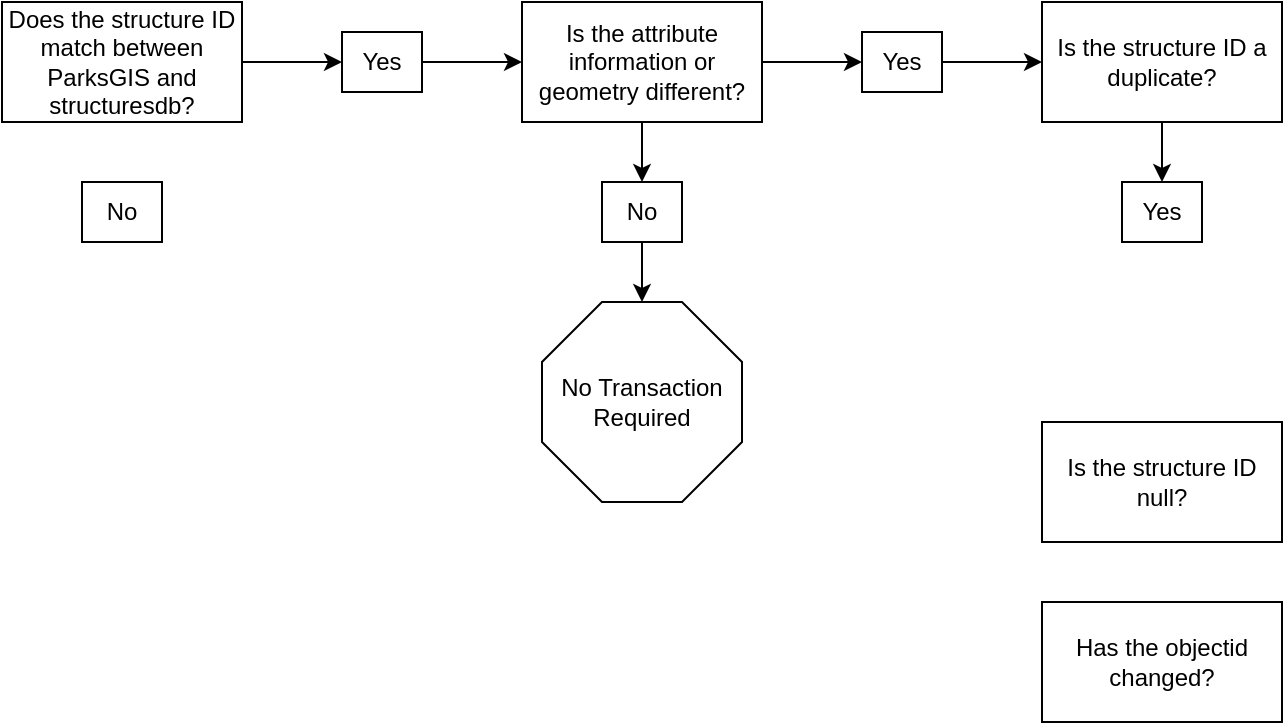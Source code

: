 <mxfile version="13.5.9" type="github">
  <diagram id="_IFJutEF3Iz8n2r1wNuO" name="Page-1">
    <mxGraphModel dx="1422" dy="794" grid="1" gridSize="10" guides="1" tooltips="1" connect="1" arrows="1" fold="1" page="1" pageScale="1" pageWidth="850" pageHeight="1100" math="0" shadow="0">
      <root>
        <mxCell id="0" />
        <mxCell id="1" parent="0" />
        <mxCell id="CAYcls5t_juTczSQUHOq-6" style="edgeStyle=orthogonalEdgeStyle;rounded=0;orthogonalLoop=1;jettySize=auto;html=1;exitX=1;exitY=0.5;exitDx=0;exitDy=0;entryX=0;entryY=0.5;entryDx=0;entryDy=0;" edge="1" parent="1" source="CAYcls5t_juTczSQUHOq-1" target="CAYcls5t_juTczSQUHOq-2">
          <mxGeometry relative="1" as="geometry" />
        </mxCell>
        <mxCell id="CAYcls5t_juTczSQUHOq-1" value="Does the structure ID match between ParksGIS and structuresdb?" style="rounded=0;whiteSpace=wrap;html=1;" vertex="1" parent="1">
          <mxGeometry x="90" y="140" width="120" height="60" as="geometry" />
        </mxCell>
        <mxCell id="CAYcls5t_juTczSQUHOq-7" style="edgeStyle=orthogonalEdgeStyle;rounded=0;orthogonalLoop=1;jettySize=auto;html=1;exitX=1;exitY=0.5;exitDx=0;exitDy=0;" edge="1" parent="1" source="CAYcls5t_juTczSQUHOq-2" target="CAYcls5t_juTczSQUHOq-4">
          <mxGeometry relative="1" as="geometry" />
        </mxCell>
        <mxCell id="CAYcls5t_juTczSQUHOq-2" value="Yes" style="rounded=0;whiteSpace=wrap;html=1;" vertex="1" parent="1">
          <mxGeometry x="260" y="155" width="40" height="30" as="geometry" />
        </mxCell>
        <mxCell id="CAYcls5t_juTczSQUHOq-3" value="No" style="rounded=0;whiteSpace=wrap;html=1;" vertex="1" parent="1">
          <mxGeometry x="130" y="230" width="40" height="30" as="geometry" />
        </mxCell>
        <mxCell id="CAYcls5t_juTczSQUHOq-8" style="edgeStyle=orthogonalEdgeStyle;rounded=0;orthogonalLoop=1;jettySize=auto;html=1;exitX=1;exitY=0.5;exitDx=0;exitDy=0;entryX=0;entryY=0.5;entryDx=0;entryDy=0;" edge="1" parent="1" source="CAYcls5t_juTczSQUHOq-4" target="CAYcls5t_juTczSQUHOq-5">
          <mxGeometry relative="1" as="geometry" />
        </mxCell>
        <mxCell id="CAYcls5t_juTczSQUHOq-10" style="edgeStyle=orthogonalEdgeStyle;rounded=0;orthogonalLoop=1;jettySize=auto;html=1;exitX=0.5;exitY=1;exitDx=0;exitDy=0;entryX=0.5;entryY=0;entryDx=0;entryDy=0;" edge="1" parent="1" source="CAYcls5t_juTczSQUHOq-4" target="CAYcls5t_juTczSQUHOq-9">
          <mxGeometry relative="1" as="geometry" />
        </mxCell>
        <mxCell id="CAYcls5t_juTczSQUHOq-4" value="Is the attribute information or geometry different?" style="rounded=0;whiteSpace=wrap;html=1;" vertex="1" parent="1">
          <mxGeometry x="350" y="140" width="120" height="60" as="geometry" />
        </mxCell>
        <mxCell id="CAYcls5t_juTczSQUHOq-17" style="edgeStyle=orthogonalEdgeStyle;rounded=0;orthogonalLoop=1;jettySize=auto;html=1;exitX=1;exitY=0.5;exitDx=0;exitDy=0;entryX=0;entryY=0.5;entryDx=0;entryDy=0;" edge="1" parent="1" source="CAYcls5t_juTczSQUHOq-5" target="CAYcls5t_juTczSQUHOq-14">
          <mxGeometry relative="1" as="geometry" />
        </mxCell>
        <mxCell id="CAYcls5t_juTczSQUHOq-5" value="Yes" style="rounded=0;whiteSpace=wrap;html=1;" vertex="1" parent="1">
          <mxGeometry x="520" y="155" width="40" height="30" as="geometry" />
        </mxCell>
        <mxCell id="CAYcls5t_juTczSQUHOq-13" style="edgeStyle=orthogonalEdgeStyle;rounded=0;orthogonalLoop=1;jettySize=auto;html=1;exitX=0.5;exitY=1;exitDx=0;exitDy=0;entryX=0.5;entryY=0;entryDx=0;entryDy=0;entryPerimeter=0;" edge="1" parent="1" source="CAYcls5t_juTczSQUHOq-9" target="CAYcls5t_juTczSQUHOq-12">
          <mxGeometry relative="1" as="geometry" />
        </mxCell>
        <mxCell id="CAYcls5t_juTczSQUHOq-9" value="No" style="rounded=0;whiteSpace=wrap;html=1;" vertex="1" parent="1">
          <mxGeometry x="390" y="230" width="40" height="30" as="geometry" />
        </mxCell>
        <mxCell id="CAYcls5t_juTczSQUHOq-12" value="No Transaction Required" style="whiteSpace=wrap;html=1;shape=mxgraph.basic.octagon2;align=center;verticalAlign=middle;dx=15;" vertex="1" parent="1">
          <mxGeometry x="360" y="290" width="100" height="100" as="geometry" />
        </mxCell>
        <mxCell id="CAYcls5t_juTczSQUHOq-19" style="edgeStyle=orthogonalEdgeStyle;rounded=0;orthogonalLoop=1;jettySize=auto;html=1;exitX=0.5;exitY=1;exitDx=0;exitDy=0;entryX=0.5;entryY=0;entryDx=0;entryDy=0;" edge="1" parent="1" source="CAYcls5t_juTczSQUHOq-14" target="CAYcls5t_juTczSQUHOq-18">
          <mxGeometry relative="1" as="geometry" />
        </mxCell>
        <mxCell id="CAYcls5t_juTczSQUHOq-14" value="Is the structure ID a duplicate?" style="rounded=0;whiteSpace=wrap;html=1;" vertex="1" parent="1">
          <mxGeometry x="610" y="140" width="120" height="60" as="geometry" />
        </mxCell>
        <mxCell id="CAYcls5t_juTczSQUHOq-15" value="Is the structure ID null?" style="rounded=0;whiteSpace=wrap;html=1;" vertex="1" parent="1">
          <mxGeometry x="610" y="350" width="120" height="60" as="geometry" />
        </mxCell>
        <mxCell id="CAYcls5t_juTczSQUHOq-16" value="Has the objectid changed?" style="rounded=0;whiteSpace=wrap;html=1;" vertex="1" parent="1">
          <mxGeometry x="610" y="440" width="120" height="60" as="geometry" />
        </mxCell>
        <mxCell id="CAYcls5t_juTczSQUHOq-18" value="Yes" style="rounded=0;whiteSpace=wrap;html=1;" vertex="1" parent="1">
          <mxGeometry x="650" y="230" width="40" height="30" as="geometry" />
        </mxCell>
      </root>
    </mxGraphModel>
  </diagram>
</mxfile>
